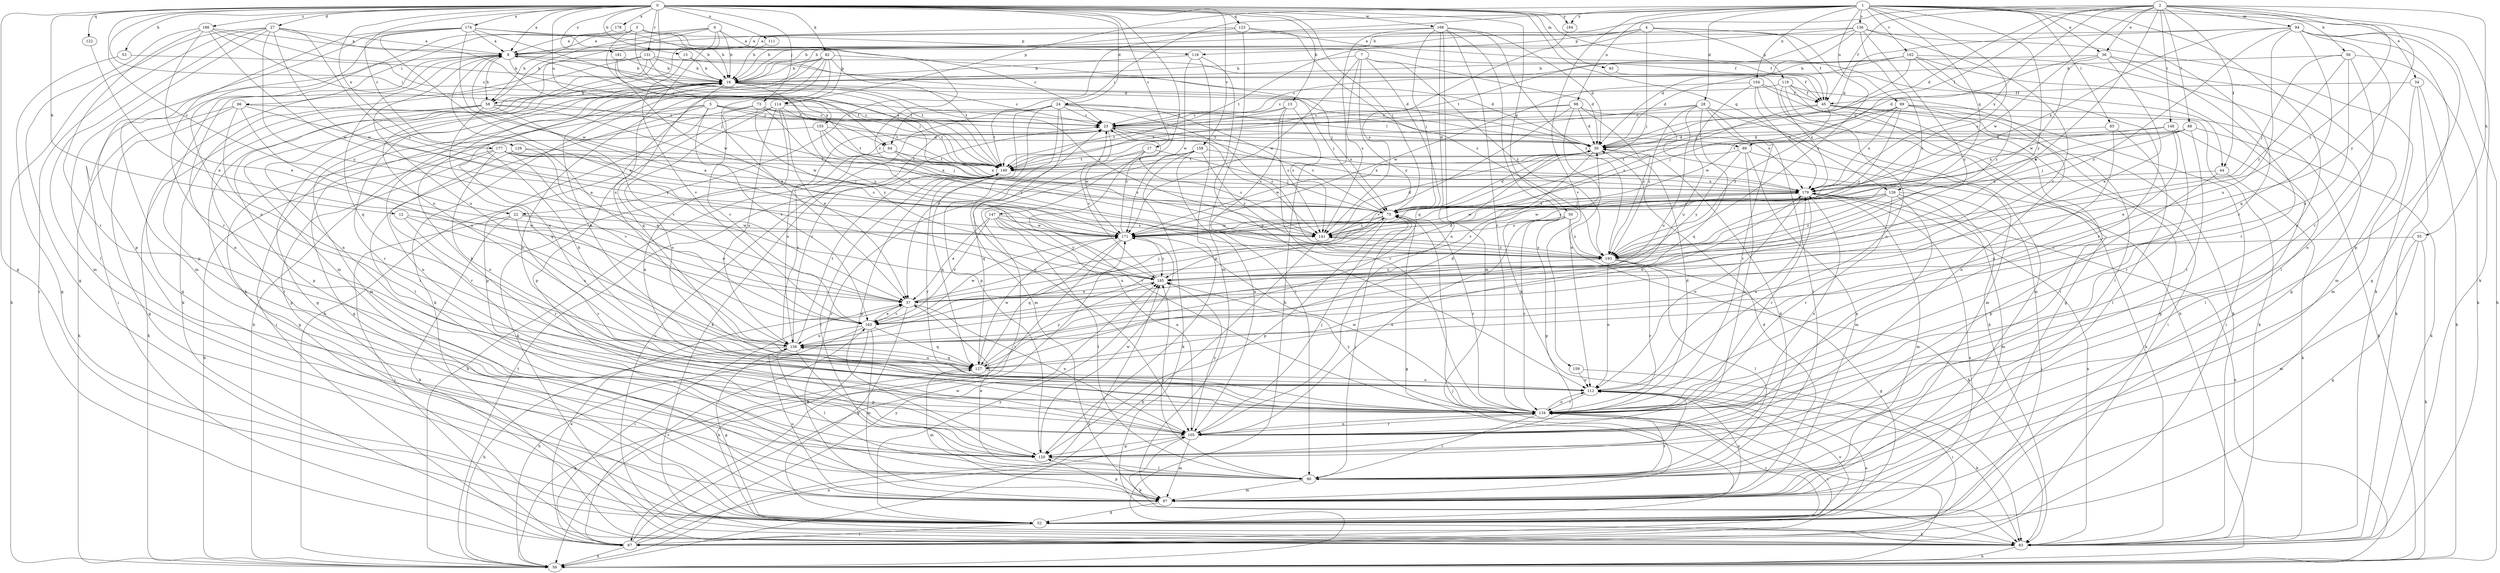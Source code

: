 strict digraph  {
0;
1;
2;
3;
4;
5;
6;
7;
8;
12;
13;
15;
16;
17;
22;
23;
24;
27;
28;
30;
34;
36;
37;
44;
45;
50;
52;
53;
55;
56;
58;
59;
64;
66;
67;
73;
75;
82;
83;
85;
88;
89;
90;
93;
94;
97;
98;
99;
104;
105;
111;
112;
114;
118;
119;
120;
122;
123;
126;
127;
129;
131;
134;
136;
141;
147;
148;
149;
155;
156;
158;
159;
162;
163;
168;
171;
174;
177;
178;
179;
181;
184;
185;
186;
193;
0 -> 8  [label=a];
0 -> 12  [label=b];
0 -> 13  [label=b];
0 -> 15  [label=b];
0 -> 17  [label=c];
0 -> 22  [label=c];
0 -> 24  [label=d];
0 -> 27  [label=d];
0 -> 44  [label=f];
0 -> 50  [label=g];
0 -> 52  [label=g];
0 -> 53  [label=h];
0 -> 64  [label=i];
0 -> 73  [label=j];
0 -> 75  [label=j];
0 -> 82  [label=k];
0 -> 93  [label=m];
0 -> 111  [label=o];
0 -> 112  [label=o];
0 -> 122  [label=q];
0 -> 123  [label=q];
0 -> 126  [label=q];
0 -> 129  [label=r];
0 -> 131  [label=r];
0 -> 147  [label=t];
0 -> 155  [label=u];
0 -> 158  [label=v];
0 -> 168  [label=w];
0 -> 174  [label=x];
0 -> 177  [label=x];
0 -> 178  [label=x];
0 -> 181  [label=y];
0 -> 184  [label=y];
0 -> 186  [label=z];
1 -> 22  [label=c];
1 -> 28  [label=d];
1 -> 34  [label=e];
1 -> 36  [label=e];
1 -> 64  [label=i];
1 -> 83  [label=k];
1 -> 85  [label=l];
1 -> 98  [label=n];
1 -> 99  [label=n];
1 -> 104  [label=n];
1 -> 105  [label=n];
1 -> 114  [label=p];
1 -> 126  [label=q];
1 -> 134  [label=r];
1 -> 136  [label=s];
1 -> 141  [label=s];
1 -> 159  [label=v];
1 -> 162  [label=v];
1 -> 184  [label=y];
1 -> 185  [label=y];
2 -> 16  [label=b];
2 -> 30  [label=d];
2 -> 36  [label=e];
2 -> 37  [label=e];
2 -> 44  [label=f];
2 -> 45  [label=f];
2 -> 55  [label=h];
2 -> 56  [label=h];
2 -> 88  [label=l];
2 -> 89  [label=l];
2 -> 94  [label=m];
2 -> 148  [label=t];
2 -> 171  [label=w];
2 -> 179  [label=x];
2 -> 185  [label=y];
2 -> 193  [label=z];
3 -> 16  [label=b];
3 -> 58  [label=h];
3 -> 64  [label=i];
3 -> 66  [label=i];
3 -> 75  [label=j];
3 -> 97  [label=m];
3 -> 114  [label=p];
3 -> 118  [label=p];
4 -> 16  [label=b];
4 -> 45  [label=f];
4 -> 75  [label=j];
4 -> 118  [label=p];
4 -> 119  [label=p];
4 -> 149  [label=t];
4 -> 193  [label=z];
5 -> 23  [label=c];
5 -> 52  [label=g];
5 -> 67  [label=i];
5 -> 89  [label=l];
5 -> 90  [label=l];
5 -> 120  [label=p];
5 -> 149  [label=t];
5 -> 163  [label=v];
6 -> 8  [label=a];
6 -> 16  [label=b];
6 -> 58  [label=h];
6 -> 83  [label=k];
6 -> 97  [label=m];
6 -> 156  [label=u];
6 -> 193  [label=z];
7 -> 16  [label=b];
7 -> 30  [label=d];
7 -> 127  [label=q];
7 -> 141  [label=s];
7 -> 171  [label=w];
7 -> 185  [label=y];
7 -> 193  [label=z];
8 -> 16  [label=b];
8 -> 45  [label=f];
8 -> 58  [label=h];
8 -> 67  [label=i];
8 -> 120  [label=p];
8 -> 127  [label=q];
8 -> 149  [label=t];
8 -> 156  [label=u];
12 -> 134  [label=r];
12 -> 156  [label=u];
12 -> 171  [label=w];
13 -> 23  [label=c];
13 -> 90  [label=l];
13 -> 134  [label=r];
13 -> 141  [label=s];
13 -> 149  [label=t];
15 -> 16  [label=b];
15 -> 30  [label=d];
15 -> 163  [label=v];
16 -> 23  [label=c];
16 -> 52  [label=g];
16 -> 58  [label=h];
16 -> 59  [label=h];
16 -> 75  [label=j];
16 -> 90  [label=l];
16 -> 97  [label=m];
16 -> 127  [label=q];
16 -> 141  [label=s];
16 -> 185  [label=y];
17 -> 75  [label=j];
17 -> 127  [label=q];
17 -> 134  [label=r];
17 -> 141  [label=s];
17 -> 149  [label=t];
22 -> 37  [label=e];
22 -> 67  [label=i];
22 -> 83  [label=k];
22 -> 134  [label=r];
22 -> 171  [label=w];
23 -> 30  [label=d];
23 -> 83  [label=k];
23 -> 141  [label=s];
23 -> 156  [label=u];
23 -> 171  [label=w];
23 -> 179  [label=x];
24 -> 23  [label=c];
24 -> 37  [label=e];
24 -> 83  [label=k];
24 -> 97  [label=m];
24 -> 105  [label=n];
24 -> 120  [label=p];
24 -> 141  [label=s];
24 -> 149  [label=t];
24 -> 179  [label=x];
24 -> 193  [label=z];
27 -> 8  [label=a];
27 -> 59  [label=h];
27 -> 67  [label=i];
27 -> 90  [label=l];
27 -> 97  [label=m];
27 -> 141  [label=s];
27 -> 171  [label=w];
27 -> 179  [label=x];
27 -> 185  [label=y];
28 -> 23  [label=c];
28 -> 90  [label=l];
28 -> 97  [label=m];
28 -> 127  [label=q];
28 -> 134  [label=r];
28 -> 149  [label=t];
28 -> 156  [label=u];
28 -> 193  [label=z];
30 -> 149  [label=t];
30 -> 163  [label=v];
30 -> 171  [label=w];
34 -> 45  [label=f];
34 -> 59  [label=h];
34 -> 83  [label=k];
34 -> 97  [label=m];
36 -> 16  [label=b];
36 -> 30  [label=d];
36 -> 37  [label=e];
36 -> 97  [label=m];
36 -> 134  [label=r];
36 -> 171  [label=w];
37 -> 30  [label=d];
37 -> 52  [label=g];
37 -> 67  [label=i];
37 -> 75  [label=j];
37 -> 105  [label=n];
37 -> 163  [label=v];
44 -> 83  [label=k];
44 -> 120  [label=p];
44 -> 179  [label=x];
45 -> 23  [label=c];
45 -> 52  [label=g];
45 -> 67  [label=i];
45 -> 83  [label=k];
45 -> 90  [label=l];
45 -> 141  [label=s];
45 -> 193  [label=z];
50 -> 83  [label=k];
50 -> 105  [label=n];
50 -> 120  [label=p];
50 -> 134  [label=r];
50 -> 141  [label=s];
50 -> 193  [label=z];
52 -> 67  [label=i];
52 -> 83  [label=k];
52 -> 112  [label=o];
52 -> 134  [label=r];
52 -> 179  [label=x];
52 -> 185  [label=y];
53 -> 16  [label=b];
53 -> 52  [label=g];
55 -> 52  [label=g];
55 -> 59  [label=h];
55 -> 97  [label=m];
55 -> 193  [label=z];
56 -> 16  [label=b];
56 -> 75  [label=j];
56 -> 83  [label=k];
56 -> 105  [label=n];
56 -> 156  [label=u];
56 -> 193  [label=z];
58 -> 23  [label=c];
58 -> 59  [label=h];
58 -> 90  [label=l];
58 -> 120  [label=p];
58 -> 127  [label=q];
58 -> 163  [label=v];
58 -> 171  [label=w];
59 -> 75  [label=j];
59 -> 127  [label=q];
59 -> 149  [label=t];
59 -> 179  [label=x];
59 -> 185  [label=y];
64 -> 141  [label=s];
64 -> 149  [label=t];
64 -> 156  [label=u];
64 -> 179  [label=x];
66 -> 23  [label=c];
66 -> 52  [label=g];
66 -> 59  [label=h];
66 -> 134  [label=r];
66 -> 156  [label=u];
66 -> 185  [label=y];
67 -> 37  [label=e];
67 -> 59  [label=h];
67 -> 105  [label=n];
67 -> 112  [label=o];
67 -> 134  [label=r];
67 -> 163  [label=v];
67 -> 171  [label=w];
67 -> 185  [label=y];
73 -> 23  [label=c];
73 -> 30  [label=d];
73 -> 105  [label=n];
73 -> 163  [label=v];
73 -> 185  [label=y];
73 -> 193  [label=z];
75 -> 23  [label=c];
75 -> 30  [label=d];
75 -> 52  [label=g];
75 -> 120  [label=p];
75 -> 134  [label=r];
75 -> 141  [label=s];
75 -> 156  [label=u];
75 -> 171  [label=w];
75 -> 179  [label=x];
82 -> 16  [label=b];
82 -> 37  [label=e];
82 -> 59  [label=h];
82 -> 75  [label=j];
82 -> 83  [label=k];
82 -> 105  [label=n];
82 -> 112  [label=o];
82 -> 149  [label=t];
83 -> 23  [label=c];
83 -> 59  [label=h];
83 -> 179  [label=x];
85 -> 30  [label=d];
85 -> 90  [label=l];
85 -> 112  [label=o];
88 -> 30  [label=d];
88 -> 75  [label=j];
88 -> 83  [label=k];
88 -> 134  [label=r];
88 -> 149  [label=t];
88 -> 179  [label=x];
89 -> 83  [label=k];
89 -> 97  [label=m];
89 -> 105  [label=n];
89 -> 149  [label=t];
89 -> 185  [label=y];
90 -> 30  [label=d];
90 -> 37  [label=e];
90 -> 75  [label=j];
90 -> 97  [label=m];
90 -> 134  [label=r];
90 -> 185  [label=y];
93 -> 59  [label=h];
94 -> 8  [label=a];
94 -> 30  [label=d];
94 -> 52  [label=g];
94 -> 59  [label=h];
94 -> 120  [label=p];
94 -> 127  [label=q];
94 -> 134  [label=r];
94 -> 156  [label=u];
94 -> 179  [label=x];
94 -> 185  [label=y];
97 -> 23  [label=c];
97 -> 30  [label=d];
97 -> 52  [label=g];
97 -> 112  [label=o];
97 -> 120  [label=p];
97 -> 156  [label=u];
98 -> 23  [label=c];
98 -> 30  [label=d];
98 -> 83  [label=k];
98 -> 112  [label=o];
98 -> 149  [label=t];
98 -> 163  [label=v];
98 -> 193  [label=z];
99 -> 23  [label=c];
99 -> 59  [label=h];
99 -> 67  [label=i];
99 -> 75  [label=j];
99 -> 105  [label=n];
99 -> 171  [label=w];
99 -> 179  [label=x];
99 -> 193  [label=z];
104 -> 45  [label=f];
104 -> 83  [label=k];
104 -> 97  [label=m];
104 -> 156  [label=u];
104 -> 171  [label=w];
104 -> 179  [label=x];
105 -> 8  [label=a];
105 -> 16  [label=b];
105 -> 75  [label=j];
105 -> 83  [label=k];
105 -> 97  [label=m];
105 -> 120  [label=p];
105 -> 134  [label=r];
105 -> 179  [label=x];
105 -> 185  [label=y];
111 -> 16  [label=b];
112 -> 83  [label=k];
112 -> 134  [label=r];
112 -> 179  [label=x];
114 -> 23  [label=c];
114 -> 37  [label=e];
114 -> 105  [label=n];
114 -> 112  [label=o];
114 -> 120  [label=p];
114 -> 149  [label=t];
114 -> 156  [label=u];
118 -> 16  [label=b];
118 -> 112  [label=o];
118 -> 120  [label=p];
118 -> 171  [label=w];
119 -> 23  [label=c];
119 -> 45  [label=f];
119 -> 52  [label=g];
119 -> 90  [label=l];
119 -> 112  [label=o];
119 -> 179  [label=x];
120 -> 90  [label=l];
120 -> 112  [label=o];
120 -> 171  [label=w];
122 -> 37  [label=e];
123 -> 8  [label=a];
123 -> 16  [label=b];
123 -> 45  [label=f];
123 -> 97  [label=m];
123 -> 193  [label=z];
126 -> 67  [label=i];
126 -> 75  [label=j];
126 -> 97  [label=m];
126 -> 105  [label=n];
126 -> 134  [label=r];
126 -> 141  [label=s];
126 -> 171  [label=w];
126 -> 193  [label=z];
127 -> 16  [label=b];
127 -> 30  [label=d];
127 -> 97  [label=m];
127 -> 112  [label=o];
127 -> 156  [label=u];
127 -> 171  [label=w];
127 -> 185  [label=y];
129 -> 37  [label=e];
129 -> 134  [label=r];
129 -> 149  [label=t];
131 -> 16  [label=b];
131 -> 30  [label=d];
131 -> 52  [label=g];
131 -> 83  [label=k];
131 -> 105  [label=n];
131 -> 149  [label=t];
134 -> 16  [label=b];
134 -> 30  [label=d];
134 -> 90  [label=l];
134 -> 105  [label=n];
134 -> 112  [label=o];
134 -> 171  [label=w];
134 -> 185  [label=y];
136 -> 8  [label=a];
136 -> 16  [label=b];
136 -> 30  [label=d];
136 -> 83  [label=k];
136 -> 149  [label=t];
136 -> 163  [label=v];
136 -> 185  [label=y];
136 -> 193  [label=z];
141 -> 30  [label=d];
141 -> 59  [label=h];
141 -> 193  [label=z];
147 -> 37  [label=e];
147 -> 90  [label=l];
147 -> 105  [label=n];
147 -> 141  [label=s];
147 -> 163  [label=v];
147 -> 171  [label=w];
147 -> 185  [label=y];
148 -> 30  [label=d];
148 -> 37  [label=e];
148 -> 90  [label=l];
148 -> 134  [label=r];
148 -> 179  [label=x];
149 -> 8  [label=a];
149 -> 59  [label=h];
149 -> 90  [label=l];
149 -> 120  [label=p];
149 -> 127  [label=q];
149 -> 134  [label=r];
149 -> 179  [label=x];
155 -> 30  [label=d];
155 -> 52  [label=g];
155 -> 75  [label=j];
155 -> 149  [label=t];
155 -> 193  [label=z];
156 -> 23  [label=c];
156 -> 52  [label=g];
156 -> 59  [label=h];
156 -> 90  [label=l];
156 -> 120  [label=p];
156 -> 127  [label=q];
156 -> 149  [label=t];
156 -> 179  [label=x];
158 -> 67  [label=i];
158 -> 83  [label=k];
158 -> 105  [label=n];
158 -> 149  [label=t];
158 -> 179  [label=x];
158 -> 193  [label=z];
159 -> 67  [label=i];
159 -> 112  [label=o];
162 -> 16  [label=b];
162 -> 23  [label=c];
162 -> 30  [label=d];
162 -> 52  [label=g];
162 -> 75  [label=j];
162 -> 90  [label=l];
162 -> 134  [label=r];
162 -> 193  [label=z];
163 -> 8  [label=a];
163 -> 37  [label=e];
163 -> 59  [label=h];
163 -> 83  [label=k];
163 -> 97  [label=m];
163 -> 127  [label=q];
163 -> 156  [label=u];
163 -> 171  [label=w];
168 -> 8  [label=a];
168 -> 30  [label=d];
168 -> 59  [label=h];
168 -> 75  [label=j];
168 -> 83  [label=k];
168 -> 97  [label=m];
168 -> 105  [label=n];
168 -> 134  [label=r];
168 -> 193  [label=z];
171 -> 23  [label=c];
171 -> 59  [label=h];
171 -> 127  [label=q];
171 -> 185  [label=y];
174 -> 8  [label=a];
174 -> 23  [label=c];
174 -> 30  [label=d];
174 -> 37  [label=e];
174 -> 45  [label=f];
174 -> 112  [label=o];
174 -> 120  [label=p];
174 -> 134  [label=r];
174 -> 171  [label=w];
177 -> 59  [label=h];
177 -> 75  [label=j];
177 -> 112  [label=o];
177 -> 120  [label=p];
177 -> 141  [label=s];
177 -> 149  [label=t];
177 -> 163  [label=v];
177 -> 179  [label=x];
178 -> 8  [label=a];
178 -> 16  [label=b];
179 -> 75  [label=j];
179 -> 97  [label=m];
179 -> 112  [label=o];
179 -> 134  [label=r];
179 -> 171  [label=w];
181 -> 16  [label=b];
181 -> 149  [label=t];
181 -> 171  [label=w];
184 -> 141  [label=s];
185 -> 8  [label=a];
185 -> 23  [label=c];
185 -> 37  [label=e];
186 -> 8  [label=a];
186 -> 23  [label=c];
186 -> 37  [label=e];
186 -> 52  [label=g];
186 -> 75  [label=j];
186 -> 134  [label=r];
186 -> 171  [label=w];
193 -> 52  [label=g];
193 -> 90  [label=l];
193 -> 112  [label=o];
193 -> 134  [label=r];
193 -> 141  [label=s];
193 -> 185  [label=y];
}
